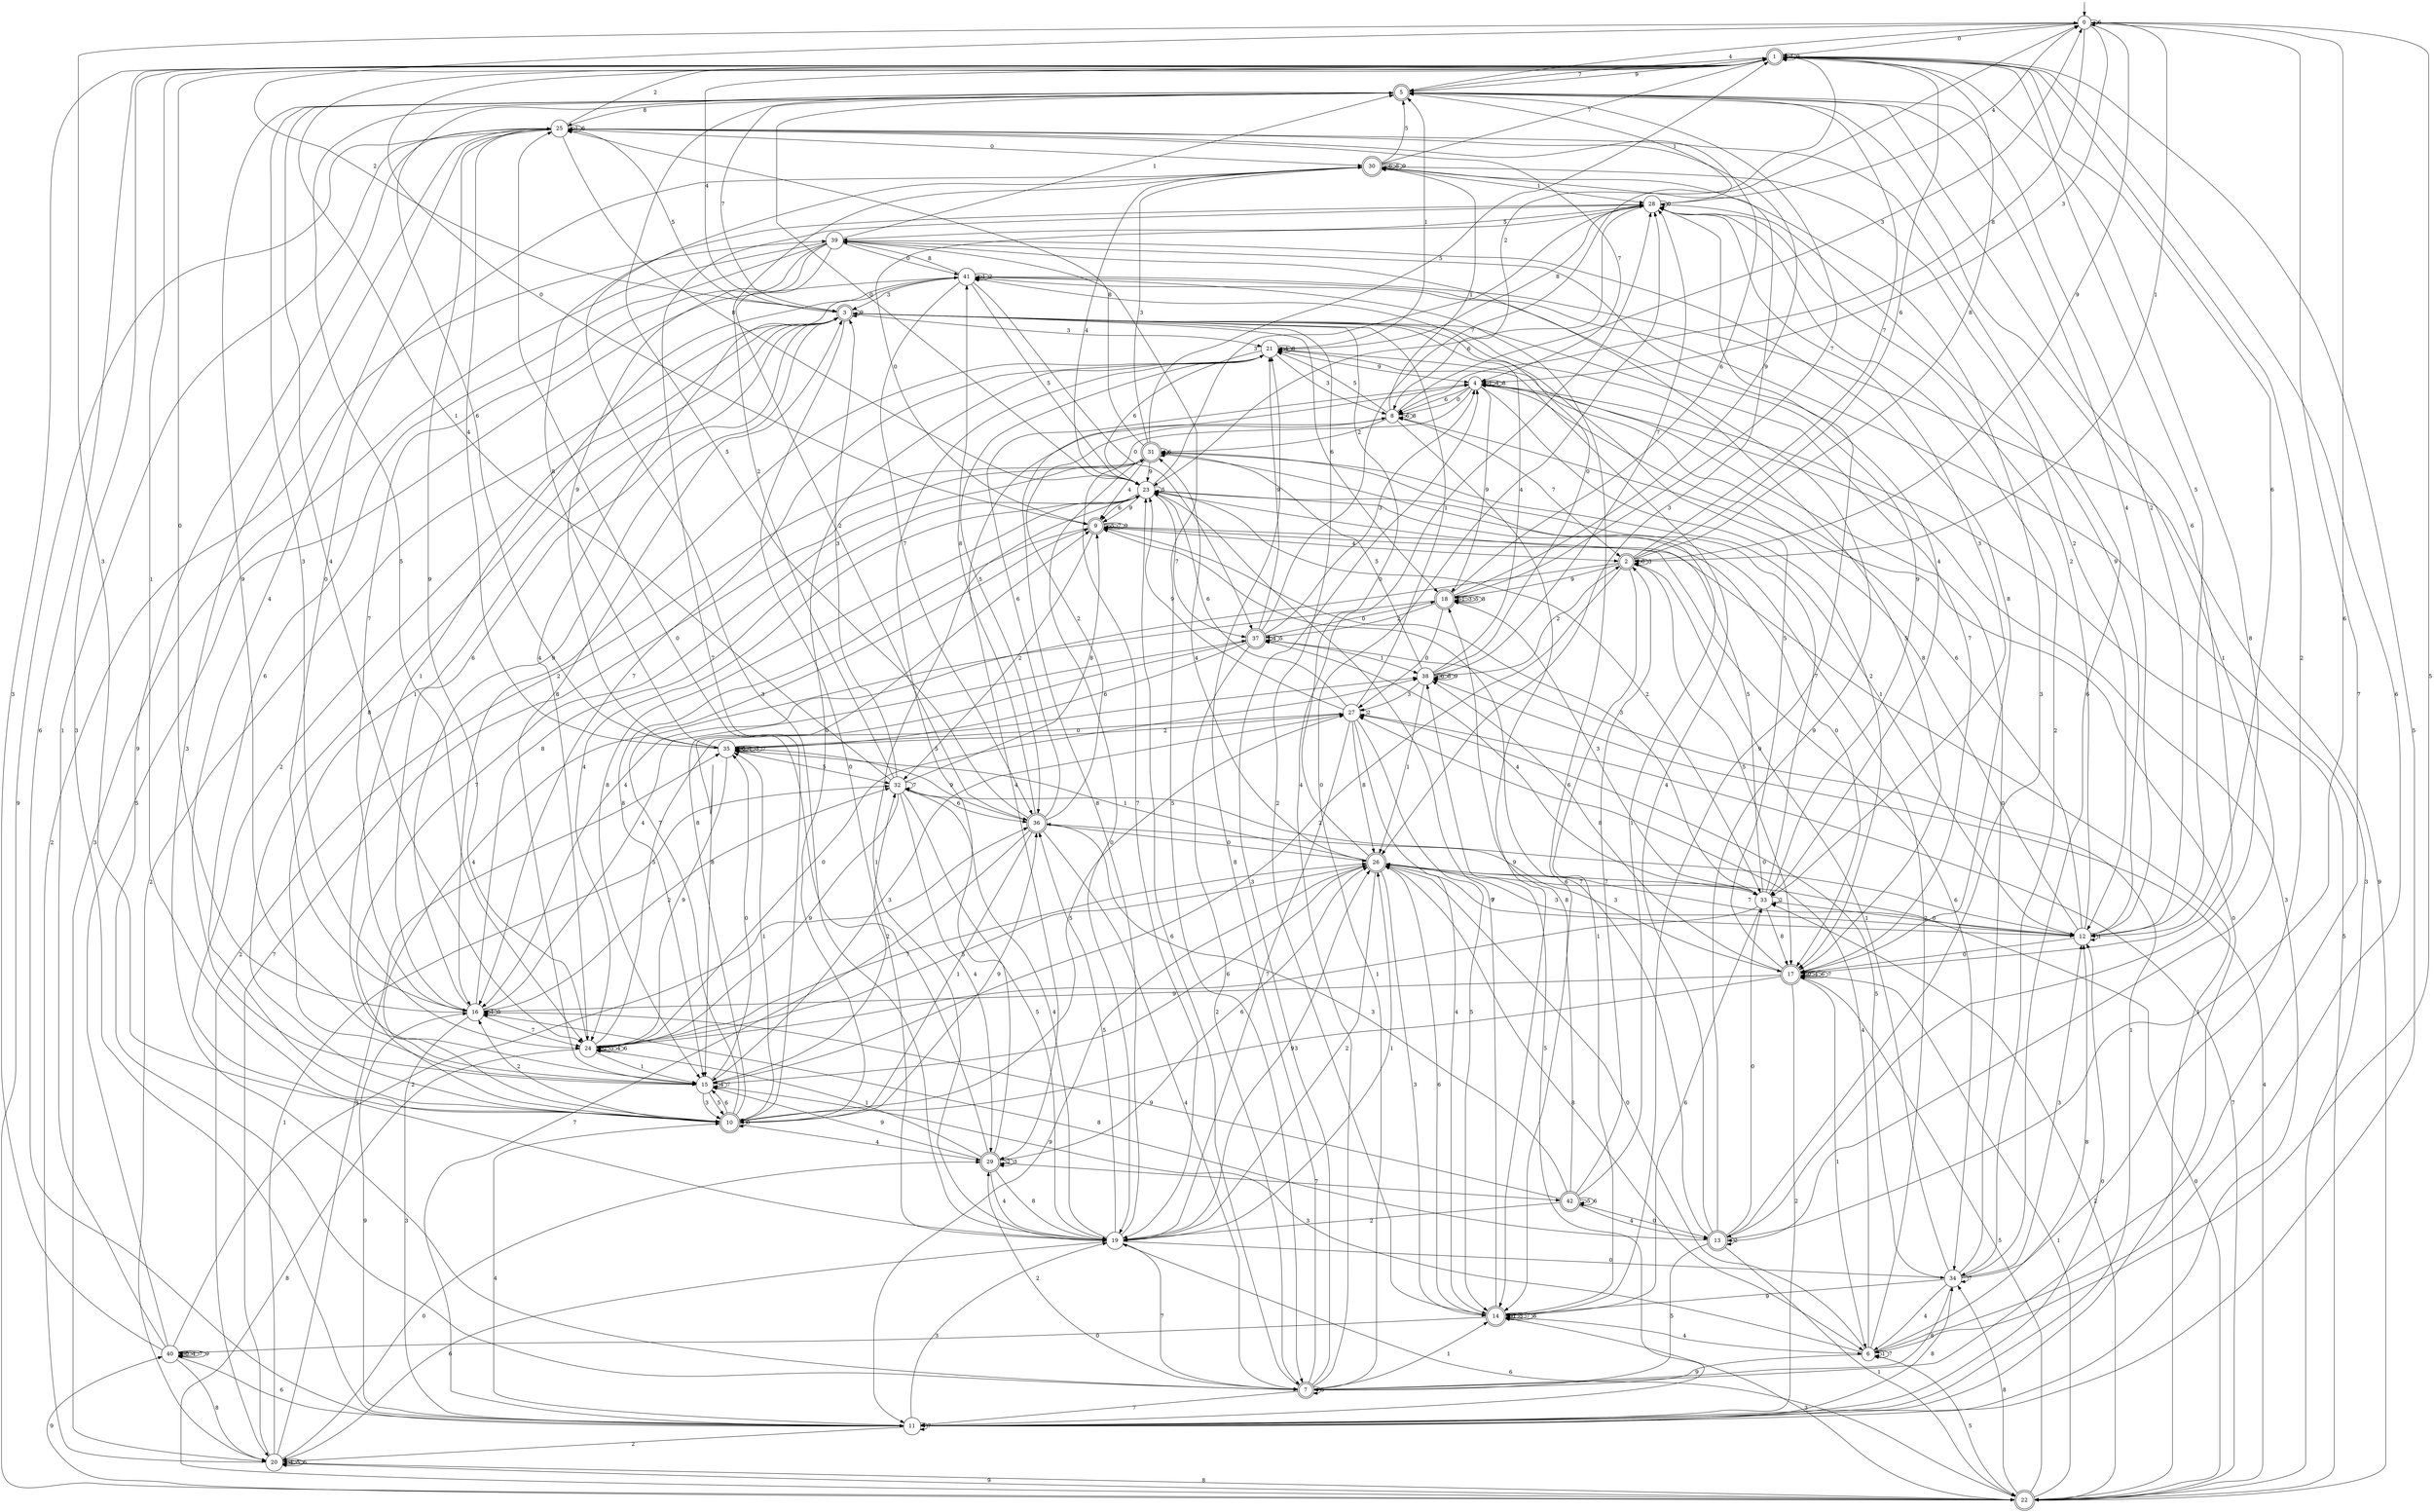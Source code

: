 digraph g {

	s0 [shape="circle" label="0"];
	s1 [shape="doublecircle" label="1"];
	s2 [shape="doublecircle" label="2"];
	s3 [shape="doublecircle" label="3"];
	s4 [shape="circle" label="4"];
	s5 [shape="doublecircle" label="5"];
	s6 [shape="circle" label="6"];
	s7 [shape="doublecircle" label="7"];
	s8 [shape="circle" label="8"];
	s9 [shape="doublecircle" label="9"];
	s10 [shape="doublecircle" label="10"];
	s11 [shape="circle" label="11"];
	s12 [shape="circle" label="12"];
	s13 [shape="doublecircle" label="13"];
	s14 [shape="doublecircle" label="14"];
	s15 [shape="circle" label="15"];
	s16 [shape="circle" label="16"];
	s17 [shape="doublecircle" label="17"];
	s18 [shape="doublecircle" label="18"];
	s19 [shape="circle" label="19"];
	s20 [shape="circle" label="20"];
	s21 [shape="circle" label="21"];
	s22 [shape="doublecircle" label="22"];
	s23 [shape="circle" label="23"];
	s24 [shape="circle" label="24"];
	s25 [shape="circle" label="25"];
	s26 [shape="doublecircle" label="26"];
	s27 [shape="circle" label="27"];
	s28 [shape="circle" label="28"];
	s29 [shape="doublecircle" label="29"];
	s30 [shape="doublecircle" label="30"];
	s31 [shape="doublecircle" label="31"];
	s32 [shape="circle" label="32"];
	s33 [shape="circle" label="33"];
	s34 [shape="circle" label="34"];
	s35 [shape="circle" label="35"];
	s36 [shape="doublecircle" label="36"];
	s37 [shape="doublecircle" label="37"];
	s38 [shape="circle" label="38"];
	s39 [shape="circle" label="39"];
	s40 [shape="circle" label="40"];
	s41 [shape="circle" label="41"];
	s42 [shape="doublecircle" label="42"];
	s0 -> s1 [label="0"];
	s0 -> s2 [label="1"];
	s0 -> s3 [label="2"];
	s0 -> s4 [label="3"];
	s0 -> s5 [label="4"];
	s0 -> s6 [label="5"];
	s0 -> s0 [label="6"];
	s0 -> s7 [label="7"];
	s0 -> s8 [label="8"];
	s0 -> s2 [label="9"];
	s1 -> s9 [label="0"];
	s1 -> s10 [label="1"];
	s1 -> s8 [label="2"];
	s1 -> s11 [label="3"];
	s1 -> s1 [label="4"];
	s1 -> s11 [label="5"];
	s1 -> s12 [label="6"];
	s1 -> s5 [label="7"];
	s1 -> s13 [label="8"];
	s1 -> s1 [label="9"];
	s2 -> s2 [label="0"];
	s2 -> s14 [label="1"];
	s2 -> s15 [label="2"];
	s2 -> s2 [label="3"];
	s2 -> s16 [label="4"];
	s2 -> s17 [label="5"];
	s2 -> s1 [label="6"];
	s2 -> s5 [label="7"];
	s2 -> s1 [label="8"];
	s2 -> s18 [label="9"];
	s3 -> s19 [label="0"];
	s3 -> s15 [label="1"];
	s3 -> s20 [label="2"];
	s3 -> s21 [label="3"];
	s3 -> s1 [label="4"];
	s3 -> s17 [label="5"];
	s3 -> s18 [label="6"];
	s3 -> s17 [label="7"];
	s3 -> s10 [label="8"];
	s3 -> s3 [label="9"];
	s4 -> s8 [label="0"];
	s4 -> s4 [label="1"];
	s4 -> s17 [label="2"];
	s4 -> s11 [label="3"];
	s4 -> s4 [label="4"];
	s4 -> s22 [label="5"];
	s4 -> s8 [label="6"];
	s4 -> s19 [label="7"];
	s4 -> s4 [label="8"];
	s4 -> s18 [label="9"];
	s5 -> s23 [label="0"];
	s5 -> s13 [label="1"];
	s5 -> s12 [label="2"];
	s5 -> s24 [label="3"];
	s5 -> s24 [label="4"];
	s5 -> s24 [label="5"];
	s5 -> s17 [label="6"];
	s5 -> s3 [label="7"];
	s5 -> s25 [label="8"];
	s5 -> s1 [label="9"];
	s6 -> s26 [label="0"];
	s6 -> s6 [label="1"];
	s6 -> s23 [label="2"];
	s6 -> s15 [label="3"];
	s6 -> s27 [label="4"];
	s6 -> s22 [label="5"];
	s6 -> s1 [label="6"];
	s6 -> s6 [label="7"];
	s6 -> s12 [label="8"];
	s6 -> s7 [label="9"];
	s7 -> s28 [label="0"];
	s7 -> s14 [label="1"];
	s7 -> s29 [label="2"];
	s7 -> s4 [label="3"];
	s7 -> s28 [label="4"];
	s7 -> s7 [label="5"];
	s7 -> s23 [label="6"];
	s7 -> s11 [label="7"];
	s7 -> s21 [label="8"];
	s7 -> s25 [label="9"];
	s8 -> s11 [label="0"];
	s8 -> s30 [label="1"];
	s8 -> s31 [label="2"];
	s8 -> s0 [label="3"];
	s8 -> s29 [label="4"];
	s8 -> s21 [label="5"];
	s8 -> s8 [label="6"];
	s8 -> s2 [label="7"];
	s8 -> s8 [label="8"];
	s8 -> s14 [label="9"];
	s9 -> s28 [label="0"];
	s9 -> s22 [label="1"];
	s9 -> s32 [label="2"];
	s9 -> s33 [label="3"];
	s9 -> s2 [label="4"];
	s9 -> s9 [label="5"];
	s9 -> s34 [label="6"];
	s9 -> s9 [label="7"];
	s9 -> s15 [label="8"];
	s9 -> s9 [label="9"];
	s10 -> s10 [label="0"];
	s10 -> s35 [label="1"];
	s10 -> s16 [label="2"];
	s10 -> s0 [label="3"];
	s10 -> s29 [label="4"];
	s10 -> s27 [label="5"];
	s10 -> s15 [label="6"];
	s10 -> s9 [label="7"];
	s10 -> s9 [label="8"];
	s10 -> s36 [label="9"];
	s11 -> s12 [label="0"];
	s11 -> s37 [label="1"];
	s11 -> s20 [label="2"];
	s11 -> s19 [label="3"];
	s11 -> s10 [label="4"];
	s11 -> s38 [label="5"];
	s11 -> s1 [label="6"];
	s11 -> s11 [label="7"];
	s11 -> s34 [label="8"];
	s11 -> s16 [label="9"];
	s12 -> s17 [label="0"];
	s12 -> s12 [label="1"];
	s12 -> s28 [label="2"];
	s12 -> s26 [label="3"];
	s12 -> s5 [label="4"];
	s12 -> s1 [label="5"];
	s12 -> s4 [label="6"];
	s12 -> s26 [label="7"];
	s12 -> s4 [label="8"];
	s12 -> s28 [label="9"];
	s13 -> s33 [label="0"];
	s13 -> s22 [label="1"];
	s13 -> s13 [label="2"];
	s13 -> s30 [label="3"];
	s13 -> s21 [label="4"];
	s13 -> s7 [label="5"];
	s13 -> s0 [label="6"];
	s13 -> s9 [label="7"];
	s13 -> s16 [label="8"];
	s13 -> s39 [label="9"];
	s14 -> s40 [label="0"];
	s14 -> s14 [label="1"];
	s14 -> s3 [label="2"];
	s14 -> s22 [label="3"];
	s14 -> s6 [label="4"];
	s14 -> s14 [label="5"];
	s14 -> s26 [label="6"];
	s14 -> s14 [label="7"];
	s14 -> s14 [label="8"];
	s14 -> s23 [label="9"];
	s15 -> s35 [label="0"];
	s15 -> s41 [label="1"];
	s15 -> s32 [label="2"];
	s15 -> s10 [label="3"];
	s15 -> s15 [label="4"];
	s15 -> s10 [label="5"];
	s15 -> s26 [label="6"];
	s15 -> s15 [label="7"];
	s15 -> s3 [label="8"];
	s15 -> s5 [label="9"];
	s16 -> s1 [label="0"];
	s16 -> s16 [label="1"];
	s16 -> s32 [label="2"];
	s16 -> s11 [label="3"];
	s16 -> s37 [label="4"];
	s16 -> s16 [label="5"];
	s16 -> s3 [label="6"];
	s16 -> s24 [label="7"];
	s16 -> s23 [label="8"];
	s16 -> s3 [label="9"];
	s17 -> s17 [label="0"];
	s17 -> s6 [label="1"];
	s17 -> s11 [label="2"];
	s17 -> s10 [label="3"];
	s17 -> s17 [label="4"];
	s17 -> s3 [label="5"];
	s17 -> s17 [label="6"];
	s17 -> s17 [label="7"];
	s17 -> s38 [label="8"];
	s17 -> s16 [label="9"];
	s18 -> s27 [label="0"];
	s18 -> s18 [label="1"];
	s18 -> s37 [label="2"];
	s18 -> s18 [label="3"];
	s18 -> s10 [label="4"];
	s18 -> s18 [label="5"];
	s18 -> s25 [label="6"];
	s18 -> s5 [label="7"];
	s18 -> s18 [label="8"];
	s18 -> s25 [label="9"];
	s19 -> s34 [label="0"];
	s19 -> s26 [label="1"];
	s19 -> s3 [label="2"];
	s19 -> s30 [label="3"];
	s19 -> s32 [label="4"];
	s19 -> s36 [label="5"];
	s19 -> s20 [label="6"];
	s19 -> s7 [label="7"];
	s19 -> s4 [label="8"];
	s19 -> s26 [label="9"];
	s20 -> s29 [label="0"];
	s20 -> s32 [label="1"];
	s20 -> s39 [label="2"];
	s20 -> s35 [label="3"];
	s20 -> s20 [label="4"];
	s20 -> s20 [label="5"];
	s20 -> s20 [label="6"];
	s20 -> s31 [label="7"];
	s20 -> s22 [label="8"];
	s20 -> s22 [label="9"];
	s21 -> s10 [label="0"];
	s21 -> s5 [label="1"];
	s21 -> s16 [label="2"];
	s21 -> s8 [label="3"];
	s21 -> s21 [label="4"];
	s21 -> s36 [label="5"];
	s21 -> s23 [label="6"];
	s21 -> s16 [label="7"];
	s21 -> s21 [label="8"];
	s21 -> s4 [label="9"];
	s22 -> s26 [label="0"];
	s22 -> s17 [label="1"];
	s22 -> s33 [label="2"];
	s22 -> s41 [label="3"];
	s22 -> s38 [label="4"];
	s22 -> s17 [label="5"];
	s22 -> s19 [label="6"];
	s22 -> s27 [label="7"];
	s22 -> s34 [label="8"];
	s22 -> s40 [label="9"];
	s23 -> s17 [label="0"];
	s23 -> s19 [label="1"];
	s23 -> s33 [label="2"];
	s23 -> s28 [label="3"];
	s23 -> s24 [label="4"];
	s23 -> s23 [label="5"];
	s23 -> s9 [label="6"];
	s23 -> s37 [label="7"];
	s23 -> s15 [label="8"];
	s23 -> s9 [label="9"];
	s24 -> s38 [label="0"];
	s24 -> s15 [label="1"];
	s24 -> s24 [label="2"];
	s24 -> s24 [label="3"];
	s24 -> s24 [label="4"];
	s24 -> s38 [label="5"];
	s24 -> s24 [label="6"];
	s24 -> s26 [label="7"];
	s24 -> s22 [label="8"];
	s24 -> s25 [label="9"];
	s25 -> s30 [label="0"];
	s25 -> s25 [label="1"];
	s25 -> s1 [label="2"];
	s25 -> s7 [label="3"];
	s25 -> s15 [label="4"];
	s25 -> s3 [label="5"];
	s25 -> s25 [label="6"];
	s25 -> s4 [label="7"];
	s25 -> s23 [label="8"];
	s25 -> s22 [label="9"];
	s26 -> s3 [label="0"];
	s26 -> s35 [label="1"];
	s26 -> s19 [label="2"];
	s26 -> s14 [label="3"];
	s26 -> s31 [label="4"];
	s26 -> s24 [label="5"];
	s26 -> s33 [label="6"];
	s26 -> s12 [label="7"];
	s26 -> s6 [label="8"];
	s26 -> s11 [label="9"];
	s27 -> s35 [label="0"];
	s27 -> s3 [label="1"];
	s27 -> s27 [label="2"];
	s27 -> s15 [label="3"];
	s27 -> s14 [label="4"];
	s27 -> s14 [label="5"];
	s27 -> s23 [label="6"];
	s27 -> s19 [label="7"];
	s27 -> s26 [label="8"];
	s27 -> s23 [label="9"];
	s28 -> s28 [label="0"];
	s28 -> s5 [label="1"];
	s28 -> s34 [label="2"];
	s28 -> s33 [label="3"];
	s28 -> s0 [label="4"];
	s28 -> s39 [label="5"];
	s28 -> s23 [label="6"];
	s28 -> s10 [label="7"];
	s28 -> s21 [label="8"];
	s28 -> s14 [label="9"];
	s29 -> s25 [label="0"];
	s29 -> s24 [label="1"];
	s29 -> s29 [label="2"];
	s29 -> s29 [label="3"];
	s29 -> s19 [label="4"];
	s29 -> s21 [label="5"];
	s29 -> s26 [label="6"];
	s29 -> s42 [label="7"];
	s29 -> s19 [label="8"];
	s29 -> s15 [label="9"];
	s30 -> s16 [label="0"];
	s30 -> s28 [label="1"];
	s30 -> s12 [label="2"];
	s30 -> s26 [label="3"];
	s30 -> s23 [label="4"];
	s30 -> s5 [label="5"];
	s30 -> s30 [label="6"];
	s30 -> s1 [label="7"];
	s30 -> s30 [label="8"];
	s30 -> s30 [label="9"];
	s31 -> s19 [label="0"];
	s31 -> s12 [label="1"];
	s31 -> s20 [label="2"];
	s31 -> s30 [label="3"];
	s31 -> s9 [label="4"];
	s31 -> s1 [label="5"];
	s31 -> s31 [label="6"];
	s31 -> s10 [label="7"];
	s31 -> s25 [label="8"];
	s31 -> s23 [label="9"];
	s32 -> s12 [label="0"];
	s32 -> s1 [label="1"];
	s32 -> s30 [label="2"];
	s32 -> s3 [label="3"];
	s32 -> s29 [label="4"];
	s32 -> s19 [label="5"];
	s32 -> s36 [label="6"];
	s32 -> s32 [label="7"];
	s32 -> s9 [label="8"];
	s32 -> s24 [label="9"];
	s33 -> s12 [label="0"];
	s33 -> s24 [label="1"];
	s33 -> s33 [label="2"];
	s33 -> s18 [label="3"];
	s33 -> s37 [label="4"];
	s33 -> s23 [label="5"];
	s33 -> s14 [label="6"];
	s33 -> s31 [label="7"];
	s33 -> s17 [label="8"];
	s33 -> s41 [label="9"];
	s34 -> s21 [label="0"];
	s34 -> s2 [label="1"];
	s34 -> s1 [label="2"];
	s34 -> s12 [label="3"];
	s34 -> s6 [label="4"];
	s34 -> s27 [label="5"];
	s34 -> s25 [label="6"];
	s34 -> s34 [label="7"];
	s34 -> s7 [label="8"];
	s34 -> s14 [label="9"];
	s35 -> s35 [label="0"];
	s35 -> s35 [label="1"];
	s35 -> s27 [label="2"];
	s35 -> s35 [label="3"];
	s35 -> s25 [label="4"];
	s35 -> s32 [label="5"];
	s35 -> s5 [label="6"];
	s35 -> s35 [label="7"];
	s35 -> s28 [label="8"];
	s35 -> s24 [label="9"];
	s36 -> s26 [label="0"];
	s36 -> s10 [label="1"];
	s36 -> s8 [label="2"];
	s36 -> s17 [label="3"];
	s36 -> s7 [label="4"];
	s36 -> s5 [label="5"];
	s36 -> s4 [label="6"];
	s36 -> s11 [label="7"];
	s36 -> s41 [label="8"];
	s36 -> s35 [label="9"];
	s37 -> s18 [label="0"];
	s37 -> s38 [label="1"];
	s37 -> s7 [label="2"];
	s37 -> s4 [label="3"];
	s37 -> s37 [label="4"];
	s37 -> s37 [label="5"];
	s37 -> s35 [label="6"];
	s37 -> s0 [label="7"];
	s37 -> s15 [label="8"];
	s37 -> s21 [label="9"];
	s38 -> s41 [label="0"];
	s38 -> s26 [label="1"];
	s38 -> s2 [label="2"];
	s38 -> s27 [label="3"];
	s38 -> s3 [label="4"];
	s38 -> s31 [label="5"];
	s38 -> s38 [label="6"];
	s38 -> s28 [label="7"];
	s38 -> s38 [label="8"];
	s38 -> s38 [label="9"];
	s39 -> s41 [label="0"];
	s39 -> s5 [label="1"];
	s39 -> s36 [label="2"];
	s39 -> s20 [label="3"];
	s39 -> s33 [label="4"];
	s39 -> s7 [label="5"];
	s39 -> s10 [label="6"];
	s39 -> s16 [label="7"];
	s39 -> s17 [label="8"];
	s39 -> s35 [label="9"];
	s40 -> s40 [label="0"];
	s40 -> s25 [label="1"];
	s40 -> s36 [label="2"];
	s40 -> s1 [label="3"];
	s40 -> s40 [label="4"];
	s40 -> s41 [label="5"];
	s40 -> s11 [label="6"];
	s40 -> s40 [label="7"];
	s40 -> s20 [label="8"];
	s40 -> s40 [label="9"];
	s41 -> s37 [label="0"];
	s41 -> s41 [label="1"];
	s41 -> s41 [label="2"];
	s41 -> s3 [label="3"];
	s41 -> s24 [label="4"];
	s41 -> s23 [label="5"];
	s41 -> s14 [label="6"];
	s41 -> s36 [label="7"];
	s41 -> s39 [label="8"];
	s41 -> s22 [label="9"];
	s42 -> s13 [label="0"];
	s42 -> s31 [label="1"];
	s42 -> s19 [label="2"];
	s42 -> s36 [label="3"];
	s42 -> s13 [label="4"];
	s42 -> s42 [label="5"];
	s42 -> s42 [label="6"];
	s42 -> s2 [label="7"];
	s42 -> s18 [label="8"];
	s42 -> s16 [label="9"];

__start0 [label="" shape="none" width="0" height="0"];
__start0 -> s0;

}
